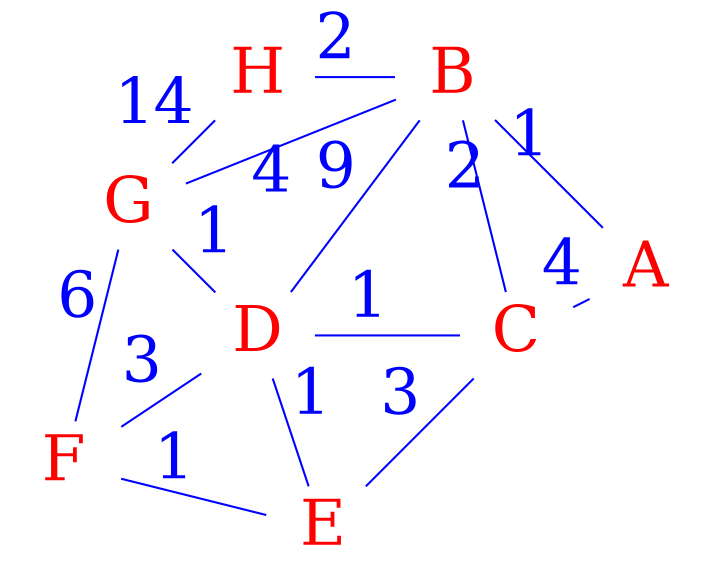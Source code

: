 graph {
    layout=neato;
    splines=true;
    overlap=false;

    node [shape=none, image="icon_router.png", fixesize=True,  fontsize="30pt",  fontcolor=red,];
    edge [fontsize="30pt" color="blue" fontcolor=blue,];

    A [pos="10,5!"];
    B [pos="7,8!"];
    C [pos="8,4!"];
    D [pos="4,4!"];
    E [pos="5,1!"];
    F [pos="1,2!"];
    G [pos="2,6!"];
    H [pos="4,8!"];

    A--B [label="1"];
    A--C [label="4"];
    B--C [label="2"];
    B--D [label="9"];
    B--G [label="4"];
    B--H [label="2"];
    C--D [label="1"];
    C--E [label="3"];
    D--E [label="1"];
    D--F [label="3"];
    D--G [label="1"];
    E--F [label="1"];
    F--G [label="6"];
    G--H [label="14"];
}

